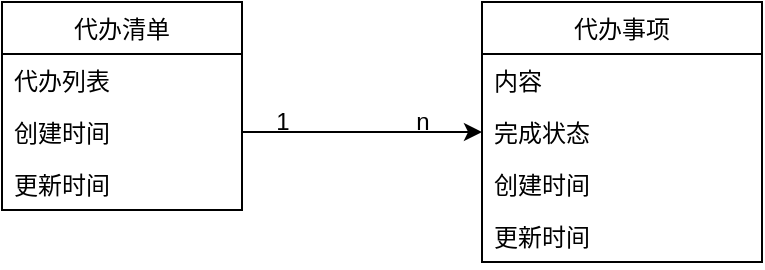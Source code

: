 <mxfile version="17.4.2" type="device" pages="2"><diagram name="领域设计" id="c4acf3e9-155e-7222-9cf6-157b1a14988f"><mxGraphModel dx="1018" dy="677" grid="1" gridSize="10" guides="1" tooltips="1" connect="1" arrows="1" fold="1" page="1" pageScale="1" pageWidth="850" pageHeight="1100" background="none" math="0" shadow="0"><root><mxCell id="0"/><mxCell id="1" parent="0"/><mxCell id="YjH6cPHcLFWG7FXiTY7_-10" value="代办清单" style="swimlane;fontStyle=0;childLayout=stackLayout;horizontal=1;startSize=26;fillColor=none;horizontalStack=0;resizeParent=1;resizeParentMax=0;resizeLast=0;collapsible=1;marginBottom=0;" vertex="1" parent="1"><mxGeometry x="140" y="100" width="120" height="104" as="geometry"/></mxCell><mxCell id="YjH6cPHcLFWG7FXiTY7_-11" value="代办列表" style="text;strokeColor=none;fillColor=none;align=left;verticalAlign=top;spacingLeft=4;spacingRight=4;overflow=hidden;rotatable=0;points=[[0,0.5],[1,0.5]];portConstraint=eastwest;" vertex="1" parent="YjH6cPHcLFWG7FXiTY7_-10"><mxGeometry y="26" width="120" height="26" as="geometry"/></mxCell><mxCell id="YjH6cPHcLFWG7FXiTY7_-12" value="创建时间" style="text;strokeColor=none;fillColor=none;align=left;verticalAlign=top;spacingLeft=4;spacingRight=4;overflow=hidden;rotatable=0;points=[[0,0.5],[1,0.5]];portConstraint=eastwest;" vertex="1" parent="YjH6cPHcLFWG7FXiTY7_-10"><mxGeometry y="52" width="120" height="26" as="geometry"/></mxCell><mxCell id="YjH6cPHcLFWG7FXiTY7_-15" value="更新时间" style="text;strokeColor=none;fillColor=none;align=left;verticalAlign=top;spacingLeft=4;spacingRight=4;overflow=hidden;rotatable=0;points=[[0,0.5],[1,0.5]];portConstraint=eastwest;" vertex="1" parent="YjH6cPHcLFWG7FXiTY7_-10"><mxGeometry y="78" width="120" height="26" as="geometry"/></mxCell><mxCell id="YjH6cPHcLFWG7FXiTY7_-17" value="代办事项" style="swimlane;fontStyle=0;childLayout=stackLayout;horizontal=1;startSize=26;fillColor=none;horizontalStack=0;resizeParent=1;resizeParentMax=0;resizeLast=0;collapsible=1;marginBottom=0;" vertex="1" parent="1"><mxGeometry x="380" y="100" width="140" height="130" as="geometry"/></mxCell><mxCell id="YjH6cPHcLFWG7FXiTY7_-18" value="内容" style="text;strokeColor=none;fillColor=none;align=left;verticalAlign=top;spacingLeft=4;spacingRight=4;overflow=hidden;rotatable=0;points=[[0,0.5],[1,0.5]];portConstraint=eastwest;" vertex="1" parent="YjH6cPHcLFWG7FXiTY7_-17"><mxGeometry y="26" width="140" height="26" as="geometry"/></mxCell><mxCell id="YjH6cPHcLFWG7FXiTY7_-19" value="完成状态" style="text;strokeColor=none;fillColor=none;align=left;verticalAlign=top;spacingLeft=4;spacingRight=4;overflow=hidden;rotatable=0;points=[[0,0.5],[1,0.5]];portConstraint=eastwest;" vertex="1" parent="YjH6cPHcLFWG7FXiTY7_-17"><mxGeometry y="52" width="140" height="26" as="geometry"/></mxCell><mxCell id="YjH6cPHcLFWG7FXiTY7_-20" value="创建时间" style="text;strokeColor=none;fillColor=none;align=left;verticalAlign=top;spacingLeft=4;spacingRight=4;overflow=hidden;rotatable=0;points=[[0,0.5],[1,0.5]];portConstraint=eastwest;" vertex="1" parent="YjH6cPHcLFWG7FXiTY7_-17"><mxGeometry y="78" width="140" height="26" as="geometry"/></mxCell><mxCell id="YjH6cPHcLFWG7FXiTY7_-23" value="更新时间" style="text;strokeColor=none;fillColor=none;align=left;verticalAlign=top;spacingLeft=4;spacingRight=4;overflow=hidden;rotatable=0;points=[[0,0.5],[1,0.5]];portConstraint=eastwest;" vertex="1" parent="YjH6cPHcLFWG7FXiTY7_-17"><mxGeometry y="104" width="140" height="26" as="geometry"/></mxCell><mxCell id="YjH6cPHcLFWG7FXiTY7_-26" style="edgeStyle=orthogonalEdgeStyle;rounded=0;orthogonalLoop=1;jettySize=auto;html=1;" edge="1" parent="1" source="YjH6cPHcLFWG7FXiTY7_-12" target="YjH6cPHcLFWG7FXiTY7_-17"><mxGeometry relative="1" as="geometry"/></mxCell><mxCell id="YjH6cPHcLFWG7FXiTY7_-27" value="1" style="text;html=1;align=center;verticalAlign=middle;resizable=0;points=[];autosize=1;strokeColor=none;fillColor=none;" vertex="1" parent="1"><mxGeometry x="270" y="150" width="20" height="20" as="geometry"/></mxCell><mxCell id="YjH6cPHcLFWG7FXiTY7_-28" value="n" style="text;html=1;align=center;verticalAlign=middle;resizable=0;points=[];autosize=1;strokeColor=none;fillColor=none;" vertex="1" parent="1"><mxGeometry x="340" y="150" width="20" height="20" as="geometry"/></mxCell></root></mxGraphModel></diagram><diagram id="UKZ5El6DZ-4mjjp2PI-6" name="类设计"><mxGraphModel dx="1018" dy="677" grid="1" gridSize="10" guides="1" tooltips="1" connect="1" arrows="1" fold="1" page="1" pageScale="1" pageWidth="827" pageHeight="1169" math="0" shadow="0"><root><mxCell id="0"/><mxCell id="1" parent="0"/><mxCell id="O04ng7WXCm4_eKgxstSx-31" style="edgeStyle=orthogonalEdgeStyle;rounded=0;orthogonalLoop=1;jettySize=auto;html=1;entryX=0;entryY=0.5;entryDx=0;entryDy=0;" edge="1" parent="1" source="O04ng7WXCm4_eKgxstSx-13" target="O04ng7WXCm4_eKgxstSx-18"><mxGeometry relative="1" as="geometry"/></mxCell><mxCell id="O04ng7WXCm4_eKgxstSx-13" value="TodoList" style="swimlane;fontStyle=1;align=center;verticalAlign=top;childLayout=stackLayout;horizontal=1;startSize=26;horizontalStack=0;resizeParent=1;resizeParentMax=0;resizeLast=0;collapsible=1;marginBottom=0;" vertex="1" parent="1"><mxGeometry x="80" y="299" width="160" height="164" as="geometry"/></mxCell><mxCell id="O04ng7WXCm4_eKgxstSx-14" value="+ tasks: list" style="text;strokeColor=none;fillColor=none;align=left;verticalAlign=top;spacingLeft=4;spacingRight=4;overflow=hidden;rotatable=0;points=[[0,0.5],[1,0.5]];portConstraint=eastwest;" vertex="1" parent="O04ng7WXCm4_eKgxstSx-13"><mxGeometry y="26" width="160" height="26" as="geometry"/></mxCell><mxCell id="O04ng7WXCm4_eKgxstSx-17" value="+ createTime: Date" style="text;strokeColor=none;fillColor=none;align=left;verticalAlign=top;spacingLeft=4;spacingRight=4;overflow=hidden;rotatable=0;points=[[0,0.5],[1,0.5]];portConstraint=eastwest;" vertex="1" parent="O04ng7WXCm4_eKgxstSx-13"><mxGeometry y="52" width="160" height="26" as="geometry"/></mxCell><mxCell id="O04ng7WXCm4_eKgxstSx-21" value="+ updateTime: Date" style="text;strokeColor=none;fillColor=none;align=left;verticalAlign=top;spacingLeft=4;spacingRight=4;overflow=hidden;rotatable=0;points=[[0,0.5],[1,0.5]];portConstraint=eastwest;" vertex="1" parent="O04ng7WXCm4_eKgxstSx-13"><mxGeometry y="78" width="160" height="26" as="geometry"/></mxCell><mxCell id="O04ng7WXCm4_eKgxstSx-15" value="" style="line;strokeWidth=1;fillColor=none;align=left;verticalAlign=middle;spacingTop=-1;spacingLeft=3;spacingRight=3;rotatable=0;labelPosition=right;points=[];portConstraint=eastwest;" vertex="1" parent="O04ng7WXCm4_eKgxstSx-13"><mxGeometry y="104" width="160" height="8" as="geometry"/></mxCell><mxCell id="O04ng7WXCm4_eKgxstSx-16" value="+ addTask(): void" style="text;strokeColor=none;fillColor=none;align=left;verticalAlign=top;spacingLeft=4;spacingRight=4;overflow=hidden;rotatable=0;points=[[0,0.5],[1,0.5]];portConstraint=eastwest;" vertex="1" parent="O04ng7WXCm4_eKgxstSx-13"><mxGeometry y="112" width="160" height="26" as="geometry"/></mxCell><mxCell id="O04ng7WXCm4_eKgxstSx-23" value="+ removeTask(): void" style="text;strokeColor=none;fillColor=none;align=left;verticalAlign=top;spacingLeft=4;spacingRight=4;overflow=hidden;rotatable=0;points=[[0,0.5],[1,0.5]];portConstraint=eastwest;" vertex="1" parent="O04ng7WXCm4_eKgxstSx-13"><mxGeometry y="138" width="160" height="26" as="geometry"/></mxCell><mxCell id="O04ng7WXCm4_eKgxstSx-25" value="TodoTask" style="swimlane;fontStyle=1;align=center;verticalAlign=top;childLayout=stackLayout;horizontal=1;startSize=26;horizontalStack=0;resizeParent=1;resizeParentMax=0;resizeLast=0;collapsible=1;marginBottom=0;" vertex="1" parent="1"><mxGeometry x="390" y="290" width="340" height="242" as="geometry"/></mxCell><mxCell id="O04ng7WXCm4_eKgxstSx-26" value="+ content: String" style="text;strokeColor=none;fillColor=none;align=left;verticalAlign=top;spacingLeft=4;spacingRight=4;overflow=hidden;rotatable=0;points=[[0,0.5],[1,0.5]];portConstraint=eastwest;" vertex="1" parent="O04ng7WXCm4_eKgxstSx-25"><mxGeometry y="26" width="340" height="26" as="geometry"/></mxCell><mxCell id="O04ng7WXCm4_eKgxstSx-19" value="+ status: boolean" style="text;strokeColor=none;fillColor=none;align=left;verticalAlign=top;spacingLeft=4;spacingRight=4;overflow=hidden;rotatable=0;points=[[0,0.5],[1,0.5]];portConstraint=eastwest;" vertex="1" parent="O04ng7WXCm4_eKgxstSx-25"><mxGeometry y="52" width="340" height="26" as="geometry"/></mxCell><mxCell id="O04ng7WXCm4_eKgxstSx-18" value="+ createTime: Date" style="text;strokeColor=none;fillColor=none;align=left;verticalAlign=top;spacingLeft=4;spacingRight=4;overflow=hidden;rotatable=0;points=[[0,0.5],[1,0.5]];portConstraint=eastwest;" vertex="1" parent="O04ng7WXCm4_eKgxstSx-25"><mxGeometry y="78" width="340" height="26" as="geometry"/></mxCell><mxCell id="O04ng7WXCm4_eKgxstSx-20" value="+ updateTime: Date" style="text;strokeColor=none;fillColor=none;align=left;verticalAlign=top;spacingLeft=4;spacingRight=4;overflow=hidden;rotatable=0;points=[[0,0.5],[1,0.5]];portConstraint=eastwest;" vertex="1" parent="O04ng7WXCm4_eKgxstSx-25"><mxGeometry y="104" width="340" height="26" as="geometry"/></mxCell><mxCell id="O04ng7WXCm4_eKgxstSx-27" value="" style="line;strokeWidth=1;fillColor=none;align=left;verticalAlign=middle;spacingTop=-1;spacingLeft=3;spacingRight=3;rotatable=0;labelPosition=right;points=[];portConstraint=eastwest;" vertex="1" parent="O04ng7WXCm4_eKgxstSx-25"><mxGeometry y="130" width="340" height="8" as="geometry"/></mxCell><mxCell id="O04ng7WXCm4_eKgxstSx-22" value="+ checkTask(int taskId): boolean" style="text;strokeColor=none;fillColor=none;align=left;verticalAlign=top;spacingLeft=4;spacingRight=4;overflow=hidden;rotatable=0;points=[[0,0.5],[1,0.5]];portConstraint=eastwest;" vertex="1" parent="O04ng7WXCm4_eKgxstSx-25"><mxGeometry y="138" width="340" height="26" as="geometry"/></mxCell><mxCell id="O04ng7WXCm4_eKgxstSx-24" value="+ uncheckTask(int taskId): boolean" style="text;strokeColor=none;fillColor=none;align=left;verticalAlign=top;spacingLeft=4;spacingRight=4;overflow=hidden;rotatable=0;points=[[0,0.5],[1,0.5]];portConstraint=eastwest;" vertex="1" parent="O04ng7WXCm4_eKgxstSx-25"><mxGeometry y="164" width="340" height="26" as="geometry"/></mxCell><mxCell id="O04ng7WXCm4_eKgxstSx-28" value="+ modifyTask(int taskId, String content): void" style="text;strokeColor=none;fillColor=none;align=left;verticalAlign=top;spacingLeft=4;spacingRight=4;overflow=hidden;rotatable=0;points=[[0,0.5],[1,0.5]];portConstraint=eastwest;" vertex="1" parent="O04ng7WXCm4_eKgxstSx-25"><mxGeometry y="190" width="340" height="26" as="geometry"/></mxCell><mxCell id="O04ng7WXCm4_eKgxstSx-29" value="+ modifyTask(int taskId, String content, boolean status): void" style="text;strokeColor=none;fillColor=none;align=left;verticalAlign=top;spacingLeft=4;spacingRight=4;overflow=hidden;rotatable=0;points=[[0,0.5],[1,0.5]];portConstraint=eastwest;" vertex="1" parent="O04ng7WXCm4_eKgxstSx-25"><mxGeometry y="216" width="340" height="26" as="geometry"/></mxCell></root></mxGraphModel></diagram></mxfile>